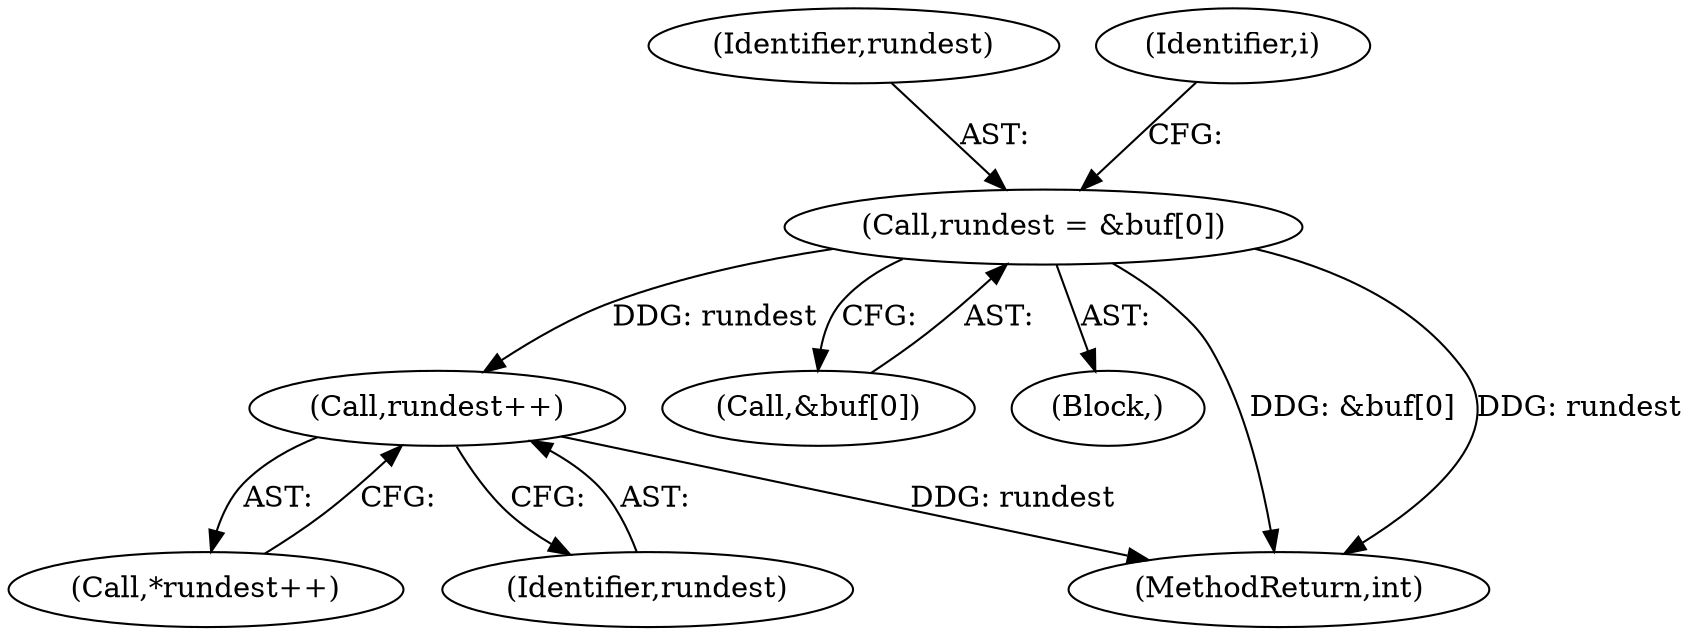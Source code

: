 digraph "0_libmspack_18b6a2cc0b87536015bedd4f7763e6b02d5aa4f3@pointer" {
"1000615" [label="(Call,rundest++)"];
"1000597" [label="(Call,rundest = &buf[0])"];
"1000614" [label="(Call,*rundest++)"];
"1000598" [label="(Identifier,rundest)"];
"1000604" [label="(Identifier,i)"];
"1000599" [label="(Call,&buf[0])"];
"1000597" [label="(Call,rundest = &buf[0])"];
"1000596" [label="(Block,)"];
"1000615" [label="(Call,rundest++)"];
"1000616" [label="(Identifier,rundest)"];
"1001883" [label="(MethodReturn,int)"];
"1000615" -> "1000614"  [label="AST: "];
"1000615" -> "1000616"  [label="CFG: "];
"1000616" -> "1000615"  [label="AST: "];
"1000614" -> "1000615"  [label="CFG: "];
"1000615" -> "1001883"  [label="DDG: rundest"];
"1000597" -> "1000615"  [label="DDG: rundest"];
"1000597" -> "1000596"  [label="AST: "];
"1000597" -> "1000599"  [label="CFG: "];
"1000598" -> "1000597"  [label="AST: "];
"1000599" -> "1000597"  [label="AST: "];
"1000604" -> "1000597"  [label="CFG: "];
"1000597" -> "1001883"  [label="DDG: &buf[0]"];
"1000597" -> "1001883"  [label="DDG: rundest"];
}
